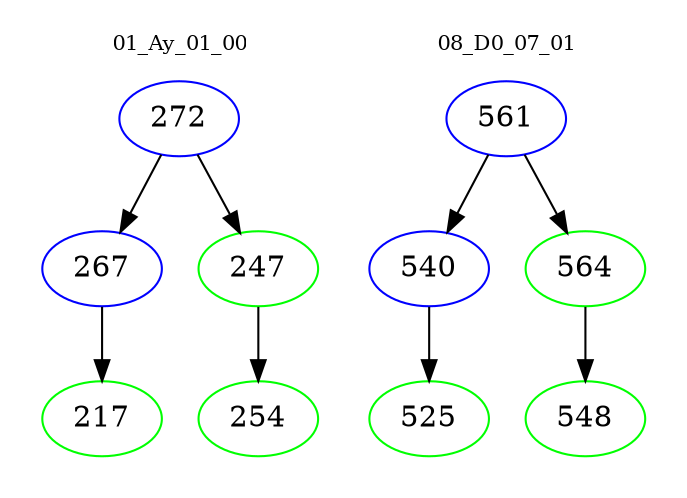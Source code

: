 digraph{
subgraph cluster_0 {
color = white
label = "01_Ay_01_00";
fontsize=10;
T0_272 [label="272", color="blue"]
T0_272 -> T0_267 [color="black"]
T0_267 [label="267", color="blue"]
T0_267 -> T0_217 [color="black"]
T0_217 [label="217", color="green"]
T0_272 -> T0_247 [color="black"]
T0_247 [label="247", color="green"]
T0_247 -> T0_254 [color="black"]
T0_254 [label="254", color="green"]
}
subgraph cluster_1 {
color = white
label = "08_D0_07_01";
fontsize=10;
T1_561 [label="561", color="blue"]
T1_561 -> T1_540 [color="black"]
T1_540 [label="540", color="blue"]
T1_540 -> T1_525 [color="black"]
T1_525 [label="525", color="green"]
T1_561 -> T1_564 [color="black"]
T1_564 [label="564", color="green"]
T1_564 -> T1_548 [color="black"]
T1_548 [label="548", color="green"]
}
}

